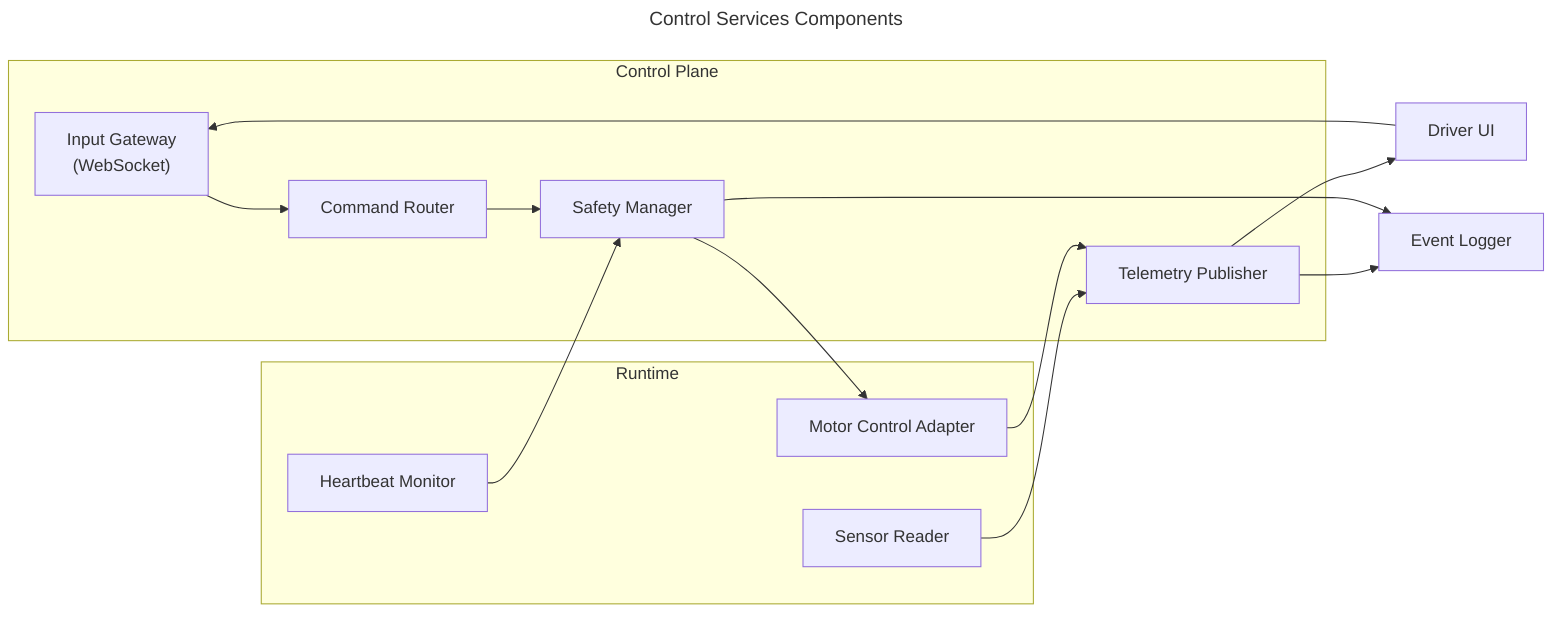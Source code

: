 ---
title: Control Services Components
---
flowchart LR
    subgraph ControlPlane[Control Plane]
        InputGateway["Input Gateway\n(WebSocket)"]
        CommandRouter["Command Router"]
        SafetyManager["Safety Manager"]
        TelemetryBus["Telemetry Publisher"]
    end
    subgraph Runtime[Runtime]
        MotorCtrl["Motor Control Adapter"]
        SensorReader["Sensor Reader"]
        Heartbeat["Heartbeat Monitor"]
    end
    UI["Driver UI"]
    Logger["Event Logger"]
    UI --> InputGateway
    InputGateway --> CommandRouter
    CommandRouter --> SafetyManager
    SafetyManager --> MotorCtrl
    SensorReader --> TelemetryBus
    MotorCtrl --> TelemetryBus
    Heartbeat --> SafetyManager
    TelemetryBus --> UI
    TelemetryBus --> Logger
    SafetyManager --> Logger